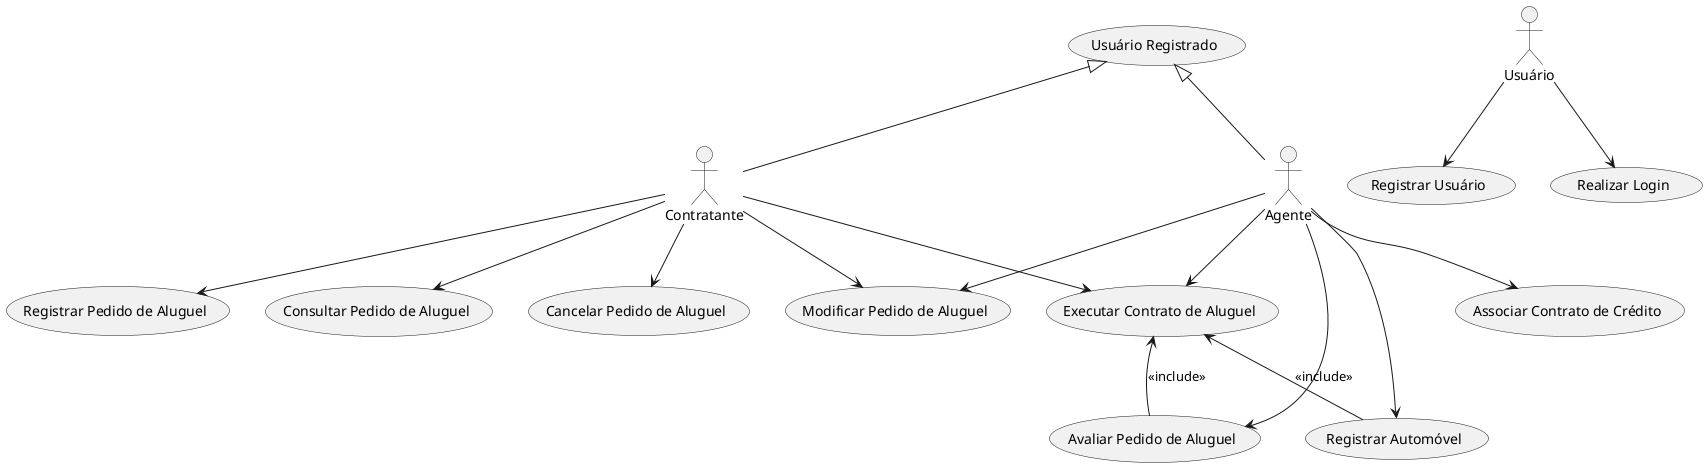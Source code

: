 @startuml
top to bottom direction

actor Contratante
actor Agente
actor Usuário

(Usuário Registrado) <|-- (Contratante)
(Usuário Registrado) <|-- (Agente)

(Registrar Usuário) 
(Realizar Login)

(Registrar Pedido de Aluguel)
(Modificar Pedido de Aluguel)
(Consultar Pedido de Aluguel)
(Cancelar Pedido de Aluguel)
(Executar Contrato de Aluguel)
(Avaliar Pedido de Aluguel)
(Registrar Automóvel)
(Associar Contrato de Crédito)

Usuário --> (Registrar Usuário)
Usuário --> (Realizar Login)

Contratante --> (Registrar Pedido de Aluguel)
Contratante --> (Modificar Pedido de Aluguel)
Contratante --> (Consultar Pedido de Aluguel)
Contratante --> (Cancelar Pedido de Aluguel)
Contratante --> (Executar Contrato de Aluguel)

Agente --> (Avaliar Pedido de Aluguel)
Agente --> (Modificar Pedido de Aluguel)
Agente --> (Executar Contrato de Aluguel)
Agente --> (Registrar Automóvel)
Agente --> (Associar Contrato de Crédito)

(Executar Contrato de Aluguel) <-- (Avaliar Pedido de Aluguel): <<include>>
(Executar Contrato de Aluguel) <-- (Registrar Automóvel): <<include>>
@enduml
